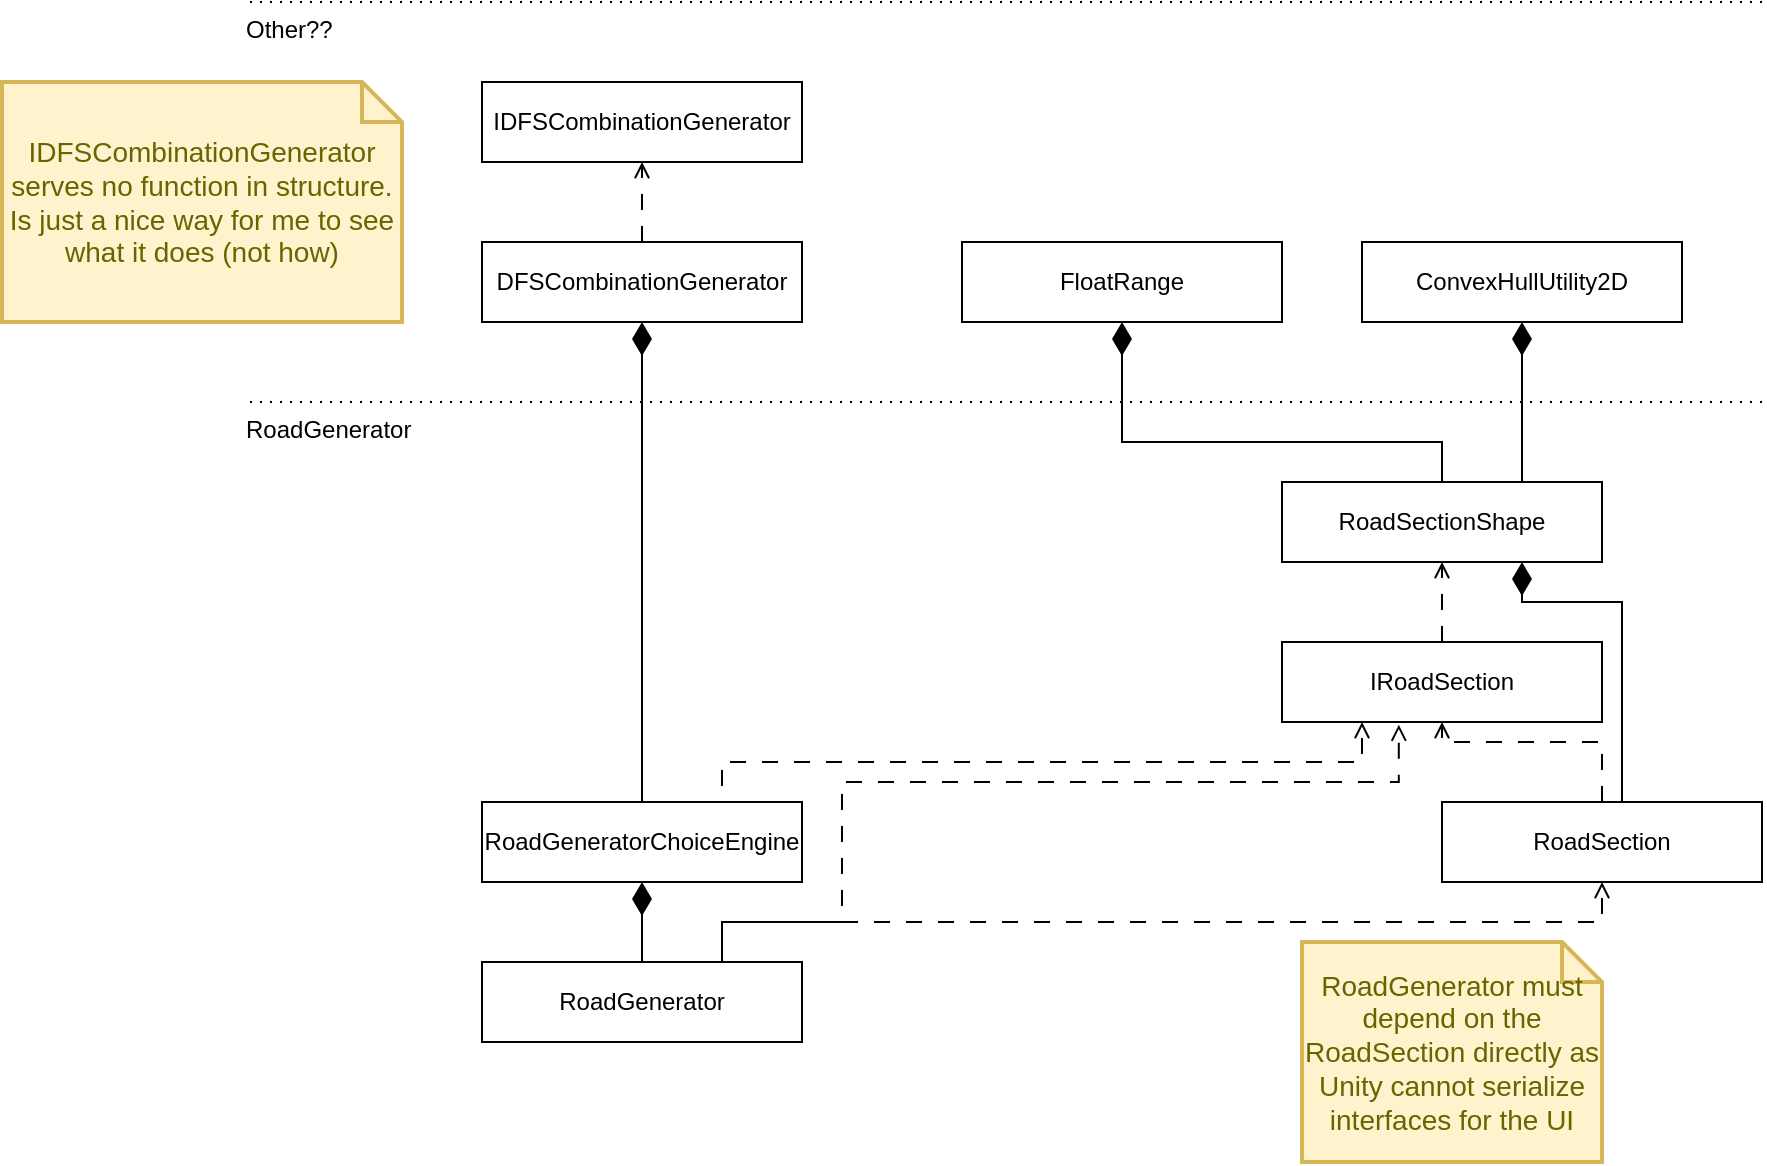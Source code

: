 <mxfile version="20.8.10" type="device"><diagram name="Page-1" id="ZqLKZNS-8cAULuF51tek"><mxGraphModel dx="2311" dy="717" grid="1" gridSize="10" guides="1" tooltips="1" connect="1" arrows="1" fold="1" page="1" pageScale="1" pageWidth="850" pageHeight="1100" math="0" shadow="0"><root><mxCell id="0"/><mxCell id="1" parent="0"/><mxCell id="9JNjusIEbQfy5Bs6EutA-8" value="ConvexHullUtility2D" style="rounded=0;whiteSpace=wrap;html=1;" parent="1" vertex="1"><mxGeometry x="600" y="160" width="160" height="40" as="geometry"/></mxCell><mxCell id="7dWgCWuQzl3VVJodZoiH-3" style="edgeStyle=orthogonalEdgeStyle;rounded=0;orthogonalLoop=1;jettySize=auto;html=1;exitX=0.5;exitY=0;exitDx=0;exitDy=0;entryX=0.5;entryY=1;entryDx=0;entryDy=0;dashed=1;dashPattern=8 8;endArrow=open;endFill=0;" parent="1" source="9JNjusIEbQfy5Bs6EutA-9" target="9JNjusIEbQfy5Bs6EutA-26" edge="1"><mxGeometry relative="1" as="geometry"/></mxCell><mxCell id="9JNjusIEbQfy5Bs6EutA-9" value="DFSCombinationGenerator" style="rounded=0;whiteSpace=wrap;html=1;" parent="1" vertex="1"><mxGeometry x="160" y="160" width="160" height="40" as="geometry"/></mxCell><mxCell id="7dWgCWuQzl3VVJodZoiH-8" style="edgeStyle=orthogonalEdgeStyle;rounded=0;orthogonalLoop=1;jettySize=auto;html=1;exitX=0.5;exitY=0;exitDx=0;exitDy=0;entryX=0.5;entryY=1;entryDx=0;entryDy=0;endArrow=diamondThin;endFill=1;endSize=14;" parent="1" source="9JNjusIEbQfy5Bs6EutA-2" target="9JNjusIEbQfy5Bs6EutA-9" edge="1"><mxGeometry relative="1" as="geometry"/></mxCell><mxCell id="9JNjusIEbQfy5Bs6EutA-2" value="RoadGeneratorChoiceEngine" style="rounded=0;whiteSpace=wrap;html=1;" parent="1" vertex="1"><mxGeometry x="160" y="440" width="160" height="40" as="geometry"/></mxCell><mxCell id="9JNjusIEbQfy5Bs6EutA-22" style="edgeStyle=orthogonalEdgeStyle;rounded=0;orthogonalLoop=1;jettySize=auto;html=1;exitX=0.5;exitY=0;exitDx=0;exitDy=0;entryX=0.5;entryY=1;entryDx=0;entryDy=0;dashed=1;dashPattern=8 8;endArrow=open;endFill=0;" parent="1" source="9JNjusIEbQfy5Bs6EutA-4" target="9JNjusIEbQfy5Bs6EutA-21" edge="1"><mxGeometry relative="1" as="geometry"/></mxCell><mxCell id="9JNjusIEbQfy5Bs6EutA-4" value="IRoadSection" style="rounded=0;whiteSpace=wrap;html=1;" parent="1" vertex="1"><mxGeometry x="560" y="360" width="160" height="40" as="geometry"/></mxCell><mxCell id="9JNjusIEbQfy5Bs6EutA-51" style="edgeStyle=orthogonalEdgeStyle;rounded=0;orthogonalLoop=1;jettySize=auto;html=1;exitX=0.5;exitY=0;exitDx=0;exitDy=0;entryX=0.5;entryY=1;entryDx=0;entryDy=0;dashed=1;dashPattern=8 8;endArrow=open;endFill=0;" parent="1" source="9JNjusIEbQfy5Bs6EutA-6" target="9JNjusIEbQfy5Bs6EutA-4" edge="1"><mxGeometry relative="1" as="geometry"><Array as="points"><mxPoint x="720" y="410"/><mxPoint x="640" y="410"/></Array></mxGeometry></mxCell><mxCell id="7dWgCWuQzl3VVJodZoiH-12" style="edgeStyle=orthogonalEdgeStyle;rounded=0;orthogonalLoop=1;jettySize=auto;html=1;exitX=0.5;exitY=0;exitDx=0;exitDy=0;entryX=0.75;entryY=1;entryDx=0;entryDy=0;endArrow=diamondThin;endFill=1;endSize=14;" parent="1" source="9JNjusIEbQfy5Bs6EutA-6" target="9JNjusIEbQfy5Bs6EutA-21" edge="1"><mxGeometry relative="1" as="geometry"><Array as="points"><mxPoint x="730" y="440"/><mxPoint x="730" y="340"/><mxPoint x="680" y="340"/></Array></mxGeometry></mxCell><mxCell id="9JNjusIEbQfy5Bs6EutA-6" value="RoadSection" style="rounded=0;whiteSpace=wrap;html=1;" parent="1" vertex="1"><mxGeometry x="640" y="440" width="160" height="40" as="geometry"/></mxCell><mxCell id="9JNjusIEbQfy5Bs6EutA-17" style="edgeStyle=orthogonalEdgeStyle;rounded=0;orthogonalLoop=1;jettySize=auto;html=1;exitX=0.5;exitY=0;exitDx=0;exitDy=0;entryX=0.25;entryY=1;entryDx=0;entryDy=0;dashed=1;dashPattern=8 8;endArrow=open;endFill=0;" parent="1" source="9JNjusIEbQfy5Bs6EutA-2" target="9JNjusIEbQfy5Bs6EutA-4" edge="1"><mxGeometry relative="1" as="geometry"><Array as="points"><mxPoint x="280" y="440"/><mxPoint x="280" y="420"/><mxPoint x="600" y="420"/></Array></mxGeometry></mxCell><mxCell id="9JNjusIEbQfy5Bs6EutA-19" style="edgeStyle=orthogonalEdgeStyle;rounded=0;orthogonalLoop=1;jettySize=auto;html=1;exitX=0.5;exitY=0;exitDx=0;exitDy=0;entryX=0.365;entryY=1.033;entryDx=0;entryDy=0;entryPerimeter=0;dashed=1;dashPattern=8 8;endArrow=open;endFill=0;" parent="1" source="9JNjusIEbQfy5Bs6EutA-1" target="9JNjusIEbQfy5Bs6EutA-4" edge="1"><mxGeometry relative="1" as="geometry"><Array as="points"><mxPoint x="280" y="520"/><mxPoint x="280" y="500"/><mxPoint x="340" y="500"/><mxPoint x="340" y="430"/><mxPoint x="618" y="430"/></Array></mxGeometry></mxCell><mxCell id="7dWgCWuQzl3VVJodZoiH-7" style="edgeStyle=orthogonalEdgeStyle;rounded=0;orthogonalLoop=1;jettySize=auto;html=1;exitX=0.5;exitY=0;exitDx=0;exitDy=0;entryX=0.5;entryY=1;entryDx=0;entryDy=0;endArrow=diamondThin;endFill=1;endSize=14;" parent="1" source="9JNjusIEbQfy5Bs6EutA-1" target="9JNjusIEbQfy5Bs6EutA-2" edge="1"><mxGeometry relative="1" as="geometry"/></mxCell><mxCell id="MxPG3PwILAnZgMtR6_9h-9" style="edgeStyle=orthogonalEdgeStyle;rounded=0;jumpSize=14;orthogonalLoop=1;jettySize=auto;html=1;exitX=0.75;exitY=0;exitDx=0;exitDy=0;entryX=0.5;entryY=1;entryDx=0;entryDy=0;dashed=1;dashPattern=8 8;endArrow=open;endFill=0;startSize=14;endSize=6;" parent="1" source="9JNjusIEbQfy5Bs6EutA-1" target="9JNjusIEbQfy5Bs6EutA-6" edge="1"><mxGeometry relative="1" as="geometry"/></mxCell><mxCell id="9JNjusIEbQfy5Bs6EutA-1" value="RoadGenerator" style="rounded=0;whiteSpace=wrap;html=1;" parent="1" vertex="1"><mxGeometry x="160" y="520" width="160" height="40" as="geometry"/></mxCell><mxCell id="9JNjusIEbQfy5Bs6EutA-20" value="FloatRange" style="rounded=0;whiteSpace=wrap;html=1;" parent="1" vertex="1"><mxGeometry x="400" y="160" width="160" height="40" as="geometry"/></mxCell><mxCell id="7dWgCWuQzl3VVJodZoiH-10" style="edgeStyle=orthogonalEdgeStyle;rounded=0;orthogonalLoop=1;jettySize=auto;html=1;exitX=0.5;exitY=0;exitDx=0;exitDy=0;entryX=0.5;entryY=1;entryDx=0;entryDy=0;endArrow=diamondThin;endFill=1;endSize=14;" parent="1" source="9JNjusIEbQfy5Bs6EutA-21" target="9JNjusIEbQfy5Bs6EutA-20" edge="1"><mxGeometry relative="1" as="geometry"><Array as="points"><mxPoint x="640" y="260"/><mxPoint x="480" y="260"/></Array></mxGeometry></mxCell><mxCell id="MxPG3PwILAnZgMtR6_9h-7" style="edgeStyle=orthogonalEdgeStyle;rounded=0;orthogonalLoop=1;jettySize=auto;html=1;exitX=0.75;exitY=0;exitDx=0;exitDy=0;endArrow=diamondThin;endFill=1;jumpSize=14;startSize=14;endSize=14;entryX=0.5;entryY=1;entryDx=0;entryDy=0;" parent="1" source="9JNjusIEbQfy5Bs6EutA-21" target="9JNjusIEbQfy5Bs6EutA-8" edge="1"><mxGeometry relative="1" as="geometry"><Array as="points"/><mxPoint x="710" y="260" as="targetPoint"/></mxGeometry></mxCell><mxCell id="9JNjusIEbQfy5Bs6EutA-21" value="RoadSectionShape" style="rounded=0;whiteSpace=wrap;html=1;" parent="1" vertex="1"><mxGeometry x="560" y="280" width="160" height="40" as="geometry"/></mxCell><mxCell id="9JNjusIEbQfy5Bs6EutA-26" value="IDFSCombinationGenerator" style="rounded=0;whiteSpace=wrap;html=1;" parent="1" vertex="1"><mxGeometry x="160" y="80" width="160" height="40" as="geometry"/></mxCell><mxCell id="9JNjusIEbQfy5Bs6EutA-38" value="" style="endArrow=none;html=1;rounded=0;dashed=1;dashPattern=1 4;" parent="1" edge="1"><mxGeometry width="50" height="50" relative="1" as="geometry"><mxPoint x="800" y="240" as="sourcePoint"/><mxPoint x="40" y="240" as="targetPoint"/></mxGeometry></mxCell><mxCell id="9JNjusIEbQfy5Bs6EutA-39" value="RoadGenerator" style="text;html=1;align=left;verticalAlign=top;resizable=0;points=[];autosize=1;strokeColor=none;fillColor=none;" parent="1" vertex="1"><mxGeometry x="40" y="240" width="110" height="30" as="geometry"/></mxCell><mxCell id="9JNjusIEbQfy5Bs6EutA-49" value="" style="endArrow=none;html=1;rounded=0;dashed=1;dashPattern=1 4;" parent="1" edge="1"><mxGeometry width="50" height="50" relative="1" as="geometry"><mxPoint x="800" y="40" as="sourcePoint"/><mxPoint x="40" y="40" as="targetPoint"/></mxGeometry></mxCell><mxCell id="9JNjusIEbQfy5Bs6EutA-50" value="Other??" style="text;html=1;align=left;verticalAlign=top;resizable=0;points=[];autosize=1;strokeColor=none;fillColor=none;" parent="1" vertex="1"><mxGeometry x="40" y="40" width="70" height="30" as="geometry"/></mxCell><mxCell id="MxPG3PwILAnZgMtR6_9h-5" value="IDFSCombinationGenerator&lt;br&gt;serves no function in structure. Is just a nice way for me to see what it does (not how)" style="shape=note;strokeWidth=2;fontSize=14;size=20;whiteSpace=wrap;html=1;fillColor=#fff2cc;strokeColor=#d6b656;fontColor=#666600;" parent="1" vertex="1"><mxGeometry x="-80" y="80" width="200" height="120" as="geometry"/></mxCell><mxCell id="MxPG3PwILAnZgMtR6_9h-10" value="RoadGenerator must depend on the RoadSection directly as Unity cannot serialize interfaces for the UI" style="shape=note;strokeWidth=2;fontSize=14;size=20;whiteSpace=wrap;html=1;fillColor=#fff2cc;strokeColor=#d6b656;fontColor=#666600;" parent="1" vertex="1"><mxGeometry x="570" y="510" width="150" height="110" as="geometry"/></mxCell></root></mxGraphModel></diagram></mxfile>
